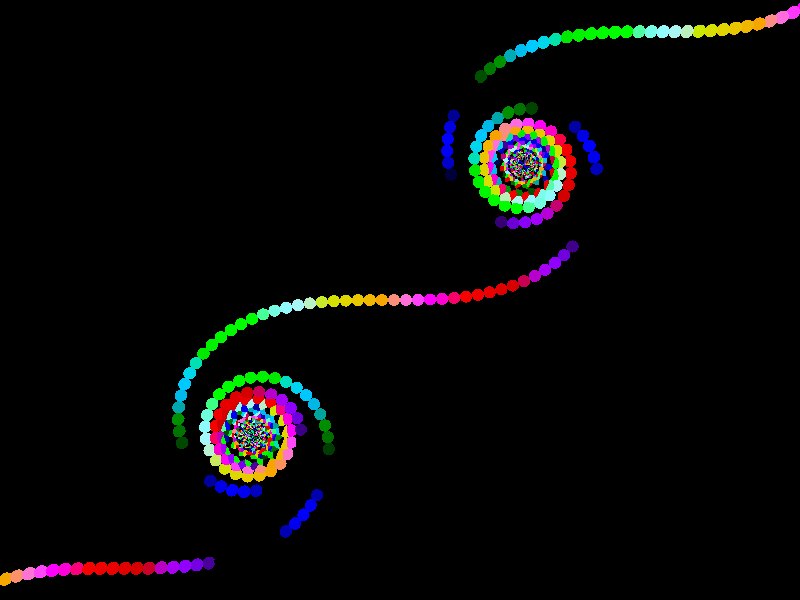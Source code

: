 #include "colors.inc"

light_source{
        <5,5,-10>
        rgb 1
}

#declare i=0;
#declare x0=0;
#declare y0=0;
#declare num=0;

#declare xmax=0;
#declare xmin=0;
#declare ymax=0;
#declare ymin=0;

#declare r=seed(0);

#while (num<=10000)
        sphere{
                <x0,y0,0>, .5
                pigment{rgb <sin(2*i),cos(2*i),sin(10*i)>}
        }        
        
        #declare i=i+sqrt(pi/1000);
        #declare x0=x0+cos(i*i);
        #declare y0=y0+sin(i*i);
        
        #declare num=num+1;
        
        #if (x0>xmax) #declare xmax=x0; #end        
        #if (x0<xmin) #declare xmin=x0; #end
        #if (y0>ymax) #declare ymax=y0; #end
        #if (y0<ymin) #declare ymin=y0; #end        
#end        

camera{
        location <(xmax+xmin)/2,(ymax+ymin)/2,-50>
        look_at <(xmax+xmin)/2,(ymax+ymin)/2,0>
}        